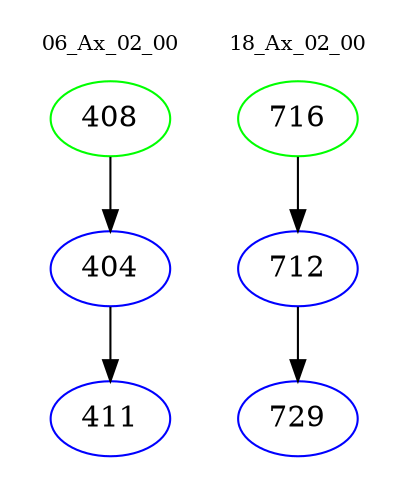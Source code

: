 digraph{
subgraph cluster_0 {
color = white
label = "06_Ax_02_00";
fontsize=10;
T0_408 [label="408", color="green"]
T0_408 -> T0_404 [color="black"]
T0_404 [label="404", color="blue"]
T0_404 -> T0_411 [color="black"]
T0_411 [label="411", color="blue"]
}
subgraph cluster_1 {
color = white
label = "18_Ax_02_00";
fontsize=10;
T1_716 [label="716", color="green"]
T1_716 -> T1_712 [color="black"]
T1_712 [label="712", color="blue"]
T1_712 -> T1_729 [color="black"]
T1_729 [label="729", color="blue"]
}
}
